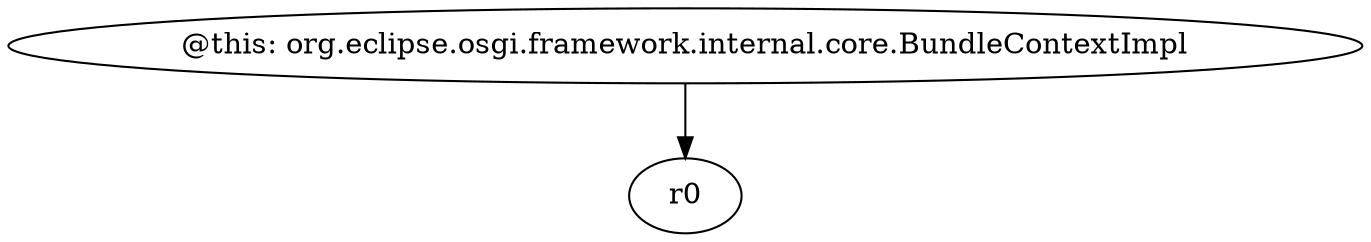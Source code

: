digraph g {
0[label="@this: org.eclipse.osgi.framework.internal.core.BundleContextImpl"]
1[label="r0"]
0->1[label=""]
}